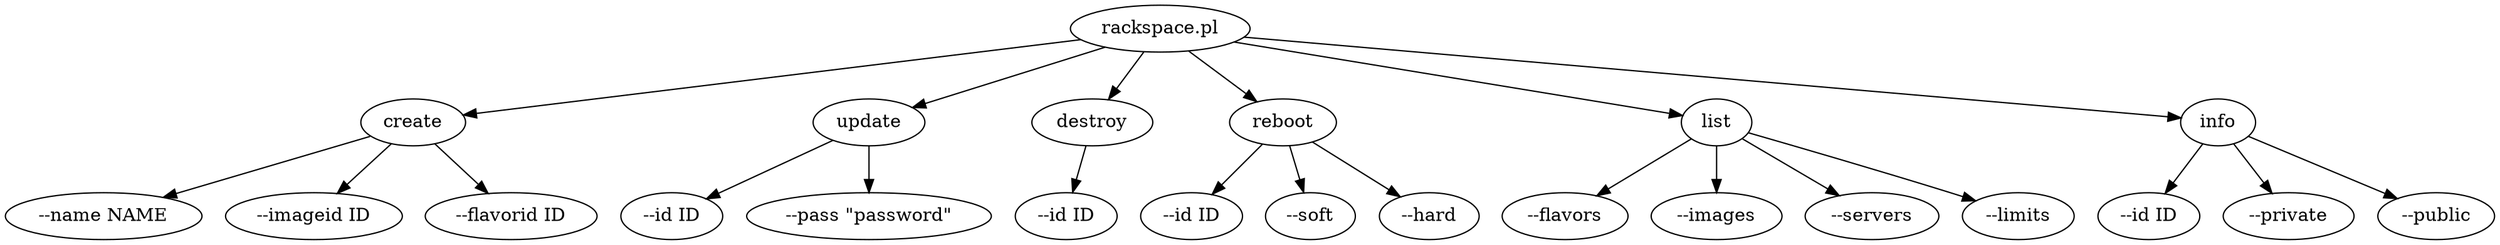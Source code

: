digraph G {

  // rackspace COMMANDs:
  "rackspace.pl" -> "cmd_create";
  "rackspace.pl" -> "cmd_update";
  "rackspace.pl" -> "cmd_destroy";
  "rackspace.pl" -> "cmd_reboot";
  "rackspace.pl" -> "cmd_list";
  "rackspace.pl" -> "cmd_info";

  // rackspace REBOOT --opts
  "cmd_reboot" -> "cmd_reboot_opt_id";
  "cmd_reboot" -> "cmd_reboot_opt_soft";
  "cmd_reboot" -> "cmd_reboot_opt_hard";

  // rackspace DESTROY --opts
  "cmd_destroy" -> "cmd_destroy_opt_id";

  // rackspace CREATE --opts
  "cmd_create" -> "cmd_create_opt_name";
  "cmd_create" -> "cmd_create_opt_imageid";
  "cmd_create" -> "cmd_create_opt_flavorid";

  // rackspace UPDATE --opts
  "cmd_update" -> "cmd_update_opt_id";
  "cmd_update" -> "cmd_update_opt_adminpass";

  // rackspace LIST --opts
  "cmd_list" -> "cmd_list_flavors";
  "cmd_list" -> "cmd_list_images";
  "cmd_list" -> "cmd_list_servers";
  "cmd_list" -> "cmd_list_limits";

  // rackspace INFO --opts
  "cmd_info" -> "cmd_info_id";
  "cmd_info" -> "cmd_info_private";
  "cmd_info" -> "cmd_info_public";

  cmd_create [label="create"];
  cmd_update [label="update"];
  cmd_destroy [label="destroy"];
  cmd_reboot [label="reboot"];
  cmd_list [label="list"];
  cmd_info [label="info"];

  cmd_destroy_opt_id [label="--id ID"];

  cmd_reboot_opt_id [label="--id ID"];
  cmd_reboot_opt_soft [label="--soft"];
  cmd_reboot_opt_hard [label="--hard"];

  cmd_create_opt_name [label="--name NAME"];
  cmd_create_opt_imageid [label="--imageid ID"];
  cmd_create_opt_flavorid [label="--flavorid ID"];

  cmd_update_opt_id [label="--id ID"];
  cmd_update_opt_adminpass [label="--pass \"password\""];

  cmd_list_flavors [label="--flavors"];
  cmd_list_images [label="--images"];
  cmd_list_servers [label="--servers"];
  cmd_list_limits [label="--limits"];

  cmd_info_id [label="--id ID"];
  cmd_info_private [label="--private"];
  cmd_info_public [label="--public"];

}
